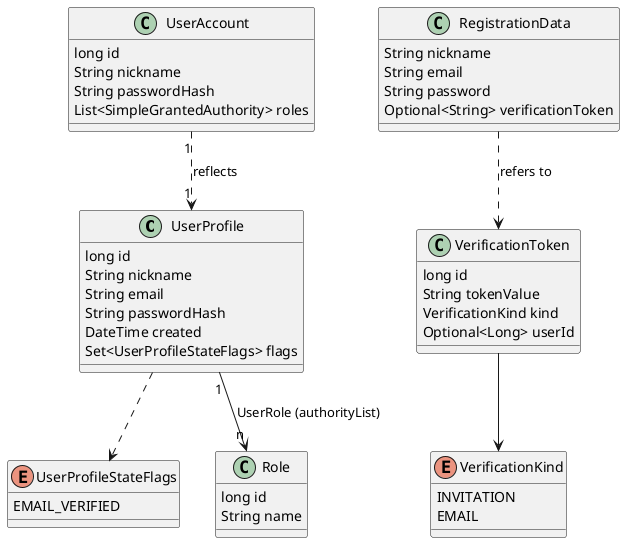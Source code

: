 @startuml

class UserProfile {
  long id
  String nickname
  String email
  String passwordHash
  DateTime created
  Set<UserProfileStateFlags> flags
}

enum UserProfileStateFlags {
  EMAIL_VERIFIED
}

UserProfile ..> UserProfileStateFlags

class Role {
  long id
  String name
}

UserProfile "1" --> "n" Role : "UserRole (authorityList)"


class UserAccount {
  long id
  String nickname
  String passwordHash
  List<SimpleGrantedAuthority> roles
}

UserAccount "1" ..> "1" UserProfile : reflects

class RegistrationData {
  String nickname
  String email
  String password
  Optional<String> verificationToken
}

class VerificationToken {
  long id
  String tokenValue
  VerificationKind kind
  Optional<Long> userId
}

enum VerificationKind {
  INVITATION
  EMAIL
}

RegistrationData ..> VerificationToken : refers to
VerificationToken --> VerificationKind

@enduml
